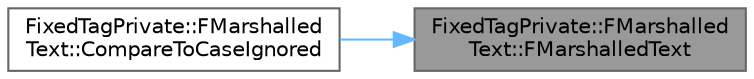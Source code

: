 digraph "FixedTagPrivate::FMarshalledText::FMarshalledText"
{
 // INTERACTIVE_SVG=YES
 // LATEX_PDF_SIZE
  bgcolor="transparent";
  edge [fontname=Helvetica,fontsize=10,labelfontname=Helvetica,labelfontsize=10];
  node [fontname=Helvetica,fontsize=10,shape=box,height=0.2,width=0.4];
  rankdir="RL";
  Node1 [id="Node000001",label="FixedTagPrivate::FMarshalled\lText::FMarshalledText",height=0.2,width=0.4,color="gray40", fillcolor="grey60", style="filled", fontcolor="black",tooltip=" "];
  Node1 -> Node2 [id="edge1_Node000001_Node000002",dir="back",color="steelblue1",style="solid",tooltip=" "];
  Node2 [id="Node000002",label="FixedTagPrivate::FMarshalled\lText::CompareToCaseIgnored",height=0.2,width=0.4,color="grey40", fillcolor="white", style="filled",URL="$dd/de8/classFixedTagPrivate_1_1FMarshalledText.html#a39dc968ec0be9ce5ccf5bff140642831",tooltip=" "];
}
